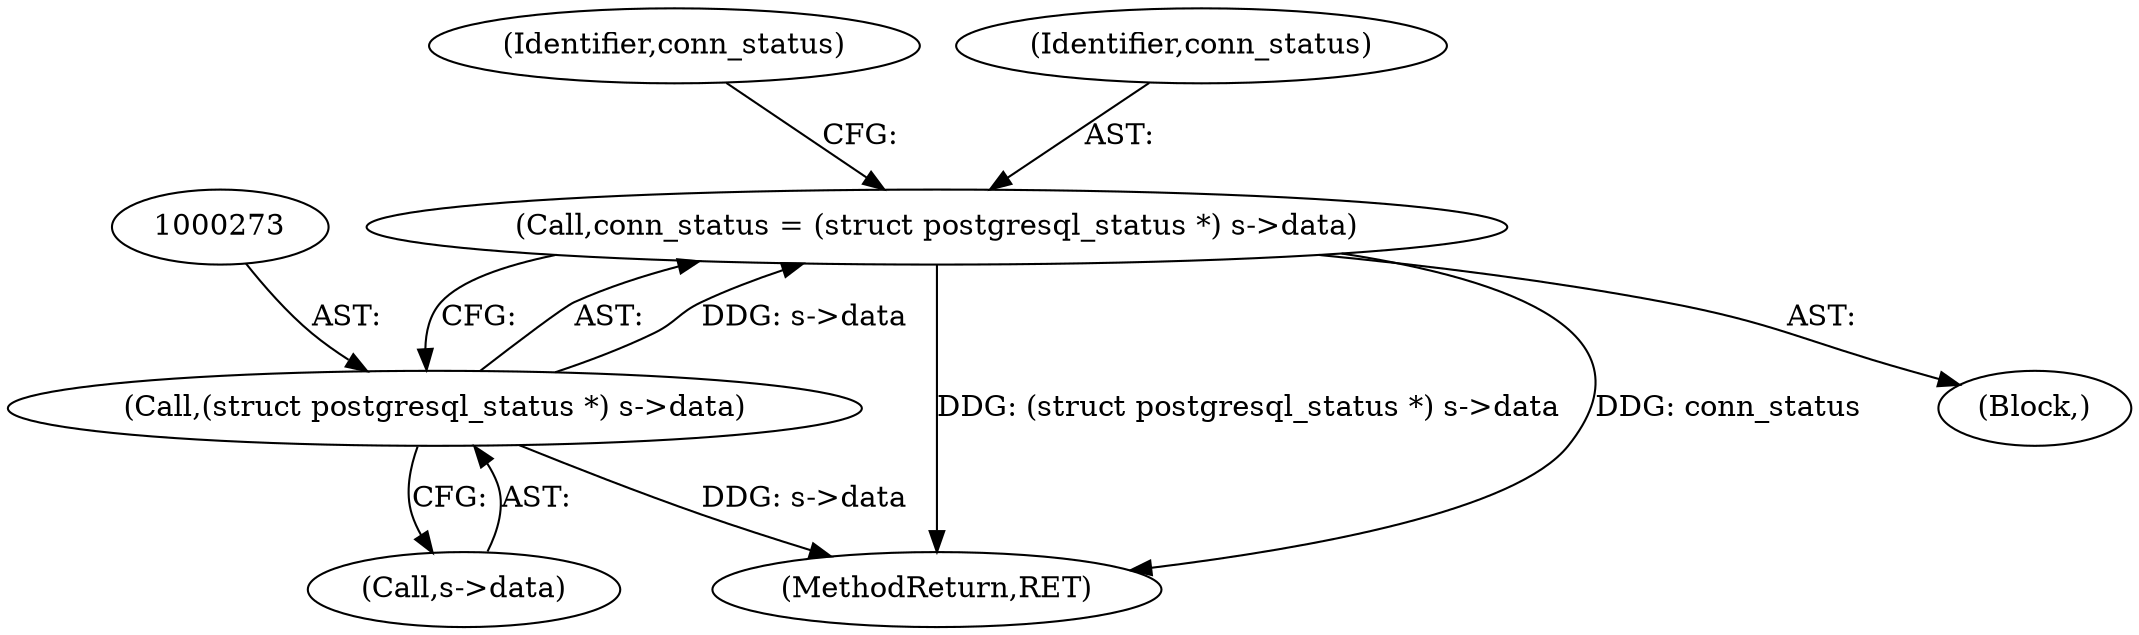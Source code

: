 digraph "0_ettercap_e3abe7d7585ecc420a7cab73313216613aadad5a@pointer" {
"1000270" [label="(Call,conn_status = (struct postgresql_status *) s->data)"];
"1000272" [label="(Call,(struct postgresql_status *) s->data)"];
"1000280" [label="(Identifier,conn_status)"];
"1000592" [label="(MethodReturn,RET)"];
"1000269" [label="(Block,)"];
"1000270" [label="(Call,conn_status = (struct postgresql_status *) s->data)"];
"1000272" [label="(Call,(struct postgresql_status *) s->data)"];
"1000274" [label="(Call,s->data)"];
"1000271" [label="(Identifier,conn_status)"];
"1000270" -> "1000269"  [label="AST: "];
"1000270" -> "1000272"  [label="CFG: "];
"1000271" -> "1000270"  [label="AST: "];
"1000272" -> "1000270"  [label="AST: "];
"1000280" -> "1000270"  [label="CFG: "];
"1000270" -> "1000592"  [label="DDG: (struct postgresql_status *) s->data"];
"1000270" -> "1000592"  [label="DDG: conn_status"];
"1000272" -> "1000270"  [label="DDG: s->data"];
"1000272" -> "1000274"  [label="CFG: "];
"1000273" -> "1000272"  [label="AST: "];
"1000274" -> "1000272"  [label="AST: "];
"1000272" -> "1000592"  [label="DDG: s->data"];
}
